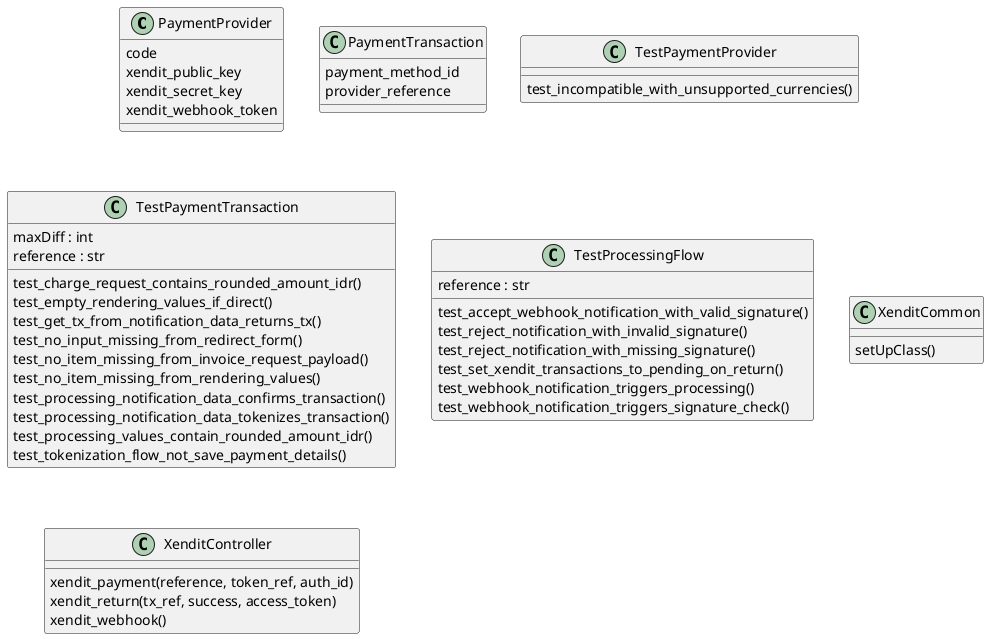 @startuml classes_payment_xendit
set namespaceSeparator none
class "PaymentProvider" as odoo_src.odoo.addons.payment_xendit.models.payment_provider.PaymentProvider {
  code
  xendit_public_key
  xendit_secret_key
  xendit_webhook_token
}
class "PaymentTransaction" as odoo_src.odoo.addons.payment_xendit.models.payment_transaction.PaymentTransaction {
  payment_method_id
  provider_reference
}
class "TestPaymentProvider" as odoo_src.odoo.addons.payment_xendit.tests.test_payment_provider.TestPaymentProvider {
  test_incompatible_with_unsupported_currencies()
}
class "TestPaymentTransaction" as odoo_src.odoo.addons.payment_xendit.tests.test_payment_transaction.TestPaymentTransaction {
  maxDiff : int
  reference : str
  test_charge_request_contains_rounded_amount_idr()
  test_empty_rendering_values_if_direct()
  test_get_tx_from_notification_data_returns_tx()
  test_no_input_missing_from_redirect_form()
  test_no_item_missing_from_invoice_request_payload()
  test_no_item_missing_from_rendering_values()
  test_processing_notification_data_confirms_transaction()
  test_processing_notification_data_tokenizes_transaction()
  test_processing_values_contain_rounded_amount_idr()
  test_tokenization_flow_not_save_payment_details()
}
class "TestProcessingFlow" as odoo_src.odoo.addons.payment_xendit.tests.test_processing_flows.TestProcessingFlow {
  reference : str
  test_accept_webhook_notification_with_valid_signature()
  test_reject_notification_with_invalid_signature()
  test_reject_notification_with_missing_signature()
  test_set_xendit_transactions_to_pending_on_return()
  test_webhook_notification_triggers_processing()
  test_webhook_notification_triggers_signature_check()
}
class "XenditCommon" as odoo_src.odoo.addons.payment_xendit.tests.common.XenditCommon {
  setUpClass()
}
class "XenditController" as odoo_src.odoo.addons.payment_xendit.controllers.main.XenditController {
  xendit_payment(reference, token_ref, auth_id)
  xendit_return(tx_ref, success, access_token)
  xendit_webhook()
}
@enduml
